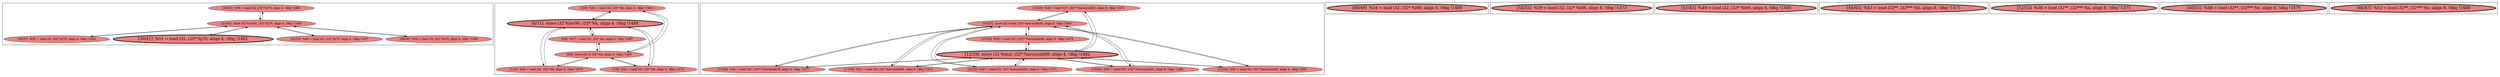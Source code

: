 
digraph G {



node2683->node2687 [ ]
node2667->node2668 [ ]
node2674->node2675 [ ]
node2664->node2666 [ ]
node2675->node2678 [ ]
node2675->node2674 [ ]
node2666->node2669 [ ]
node2669->node2666 [ ]
node2684->node2687 [ ]
node2673->node2672 [ ]
node2682->node2687 [ ]
node2686->node2687 [ ]
node2687->node2686 [ ]
node2687->node2683 [ ]
node2672->node2670 [ ]
node2685->node2687 [ ]
node2672->node2678 [ ]
node2675->node2670 [ ]
node2666->node2667 [ ]
node2675->node2671 [ ]
node2674->node2672 [ ]
node2675->node2676 [ ]
node2665->node2666 [ ]
node2672->node2676 [ ]
node2671->node2672 [ ]
node2687->node2685 [ ]
node2664->node2668 [ ]
node2676->node2675 [ ]
node2672->node2673 [ ]
node2668->node2669 [ ]
node2670->node2672 [ ]
node2675->node2677 [ ]
node2678->node2675 [ ]
node2673->node2675 [ ]
node2666->node2665 [ ]
node2672->node2674 [ ]
node2677->node2672 [ ]
node2668->node2664 [ ]
node2667->node2666 [ ]
node2666->node2664 [ ]
node2675->node2673 [ ]
node2677->node2675 [ ]
node2672->node2677 [ ]
node2672->node2671 [ ]
node2676->node2672 [ ]
node2668->node2665 [ ]
node2668->node2667 [ ]
node2678->node2672 [ ]
node2665->node2668 [ ]
node2669->node2668 [ ]
node2671->node2675 [ ]
node2687->node2682 [ ]
node2687->node2684 [ ]
node2670->node2675 [ ]


subgraph cluster9 {


node2691 [penwidth=3.0,fontsize=20,fillcolor=lightcoral,label="[48/49]  %54 = load i32, i32* %i66, align 4, !dbg !1489",shape=ellipse,style=filled ]



}

subgraph cluster8 {


node2690 [penwidth=3.0,fontsize=20,fillcolor=lightcoral,label="[54/55]  %39 = load i32, i32* %i66, align 4, !dbg !1473",shape=ellipse,style=filled ]



}

subgraph cluster7 {


node2689 [penwidth=3.0,fontsize=20,fillcolor=lightcoral,label="[42/43]  %49 = load i32, i32* %i66, align 4, !dbg !1480",shape=ellipse,style=filled ]



}

subgraph cluster6 {


node2688 [penwidth=3.0,fontsize=20,fillcolor=lightcoral,label="[44/45]  %43 = load i32**, i32*** %b, align 8, !dbg !1475",shape=ellipse,style=filled ]



}

subgraph cluster0 {


node2668 [penwidth=3.0,fontsize=20,fillcolor=lightcoral,label="[0/11]  store i32 %inc90, i32* %k, align 4, !dbg !1484",shape=ellipse,style=filled ]
node2667 [fillcolor=lightcoral,label="[3/4]  %52 = load i32, i32* %k, align 4, !dbg !1484",shape=ellipse,style=filled ]
node2666 [fillcolor=lightcoral,label="[2/9]  store i32 0, i32* %k, align 4, !dbg !1465",shape=ellipse,style=filled ]
node2669 [fillcolor=lightcoral,label="[1/10]  %44 = load i32, i32* %k, align 4, !dbg !1476",shape=ellipse,style=filled ]
node2664 [fillcolor=lightcoral,label="[7/8]  %41 = load i32, i32* %k, align 4, !dbg !1474",shape=ellipse,style=filled ]
node2665 [fillcolor=lightcoral,label="[5/6]  %37 = load i32, i32* %k, align 4, !dbg !1467",shape=ellipse,style=filled ]



}

subgraph cluster5 {


node2686 [fillcolor=lightcoral,label="[36/37]  %58 = load i32, i32* %j70, align 4, !dbg !1493",shape=ellipse,style=filled ]
node2685 [penwidth=3.0,fontsize=20,fillcolor=lightcoral,label="[30/41]  %51 = load i32, i32* %j70, align 4, !dbg !1481",shape=ellipse,style=filled ]
node2684 [fillcolor=lightcoral,label="[32/33]  %46 = load i32, i32* %j70, align 4, !dbg !1477",shape=ellipse,style=filled ]
node2687 [fillcolor=lightcoral,label="[31/40]  store i32 %inc97, i32* %j70, align 4, !dbg !1493",shape=ellipse,style=filled ]
node2682 [fillcolor=lightcoral,label="[38/39]  %36 = load i32, i32* %j70, align 4, !dbg !1458",shape=ellipse,style=filled ]
node2683 [fillcolor=lightcoral,label="[34/35]  %56 = load i32, i32* %j70, align 4, !dbg !1490",shape=ellipse,style=filled ]



}

subgraph cluster1 {


node2678 [fillcolor=lightcoral,label="[17/18]  %42 = load i32, i32* %arrayidx80, align 4, !dbg !1471",shape=ellipse,style=filled ]
node2677 [fillcolor=lightcoral,label="[15/16]  %50 = load i32*, i32** %arrayidx86, align 8, !dbg !1479",shape=ellipse,style=filled ]
node2676 [fillcolor=lightcoral,label="[13/28]  %40 = load i32*, i32** %arrayidx78, align 8, !dbg !1471",shape=ellipse,style=filled ]
node2671 [fillcolor=lightcoral,label="[23/24]  %57 = load i32, i32* %arrayidx95, align 4, !dbg !1491",shape=ellipse,style=filled ]
node2670 [fillcolor=lightcoral,label="[25/26]  %55 = load i32*, i32** %arrayidx93, align 8, !dbg !1488",shape=ellipse,style=filled ]
node2672 [penwidth=3.0,fontsize=20,fillcolor=lightcoral,label="[12/29]  store i32 %mul, i32* %arrayidx88, align 4, !dbg !1482",shape=ellipse,style=filled ]
node2673 [fillcolor=lightcoral,label="[21/22]  %47 = load i32, i32* %arrayidx84, align 4, !dbg !1475",shape=ellipse,style=filled ]
node2675 [fillcolor=lightcoral,label="[14/27]  store i32 %add, i32* %arrayidx95, align 4, !dbg !1491",shape=ellipse,style=filled ]
node2674 [fillcolor=lightcoral,label="[19/20]  %45 = load i32*, i32** %arrayidx82, align 8, !dbg !1475",shape=ellipse,style=filled ]



}

subgraph cluster2 {


node2679 [penwidth=3.0,fontsize=20,fillcolor=lightcoral,label="[52/53]  %38 = load i32**, i32*** %a, align 8, !dbg !1471",shape=ellipse,style=filled ]



}

subgraph cluster3 {


node2680 [penwidth=3.0,fontsize=20,fillcolor=lightcoral,label="[50/51]  %48 = load i32**, i32*** %c, align 8, !dbg !1479",shape=ellipse,style=filled ]



}

subgraph cluster4 {


node2681 [penwidth=3.0,fontsize=20,fillcolor=lightcoral,label="[46/47]  %53 = load i32**, i32*** %c, align 8, !dbg !1488",shape=ellipse,style=filled ]



}

}
